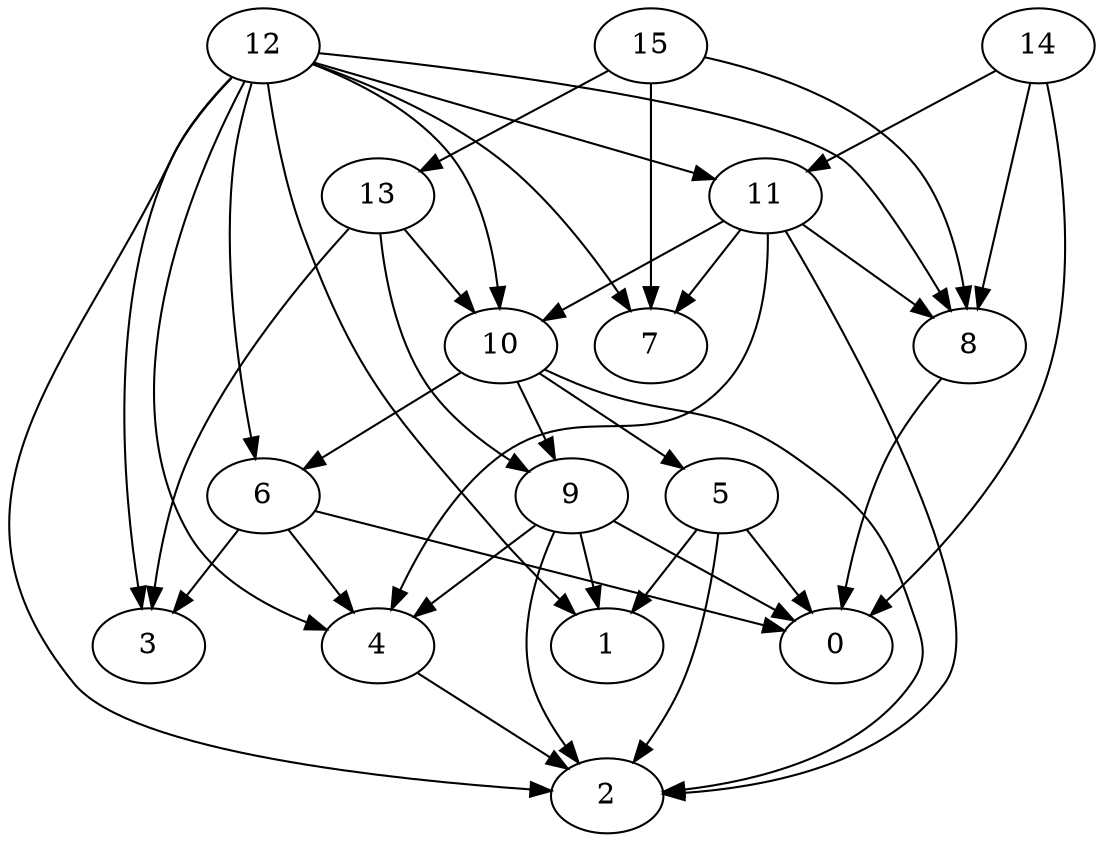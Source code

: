 digraph "Random_Nodes_16_Density_2.44_CCR_1.00_WeightType_Random_Homogeneous-2" {
14 [Weight=12];
15 [Weight=14];
12 [Weight=12];
11 [Weight=14];
13 [Weight=12];
10 [Weight=9];
9 [Weight=9];
6 [Weight=5];
4 [Weight=21];
5 [Weight=5];
8 [Weight=9];
3 [Weight=23];
1 [Weight=19];
0 [Weight=16];
2 [Weight=12];
7 [Weight=12];
12 -> 6 [Weight=7];
11 -> 10 [Weight=2];
5 -> 2 [Weight=2];
11 -> 4 [Weight=3];
5 -> 0 [Weight=9];
9 -> 0 [Weight=9];
12 -> 7 [Weight=8];
13 -> 9 [Weight=8];
12 -> 10 [Weight=6];
12 -> 8 [Weight=7];
8 -> 0 [Weight=3];
15 -> 8 [Weight=8];
6 -> 0 [Weight=3];
9 -> 2 [Weight=4];
14 -> 8 [Weight=4];
10 -> 6 [Weight=8];
11 -> 8 [Weight=3];
11 -> 2 [Weight=3];
14 -> 11 [Weight=10];
5 -> 1 [Weight=3];
15 -> 7 [Weight=3];
13 -> 10 [Weight=2];
15 -> 13 [Weight=6];
13 -> 3 [Weight=3];
11 -> 7 [Weight=7];
6 -> 3 [Weight=6];
12 -> 11 [Weight=4];
12 -> 4 [Weight=5];
12 -> 3 [Weight=6];
10 -> 2 [Weight=9];
10 -> 5 [Weight=2];
4 -> 2 [Weight=2];
6 -> 4 [Weight=3];
12 -> 1 [Weight=9];
10 -> 9 [Weight=6];
9 -> 1 [Weight=3];
12 -> 2 [Weight=7];
9 -> 4 [Weight=8];
14 -> 0 [Weight=3];
}
